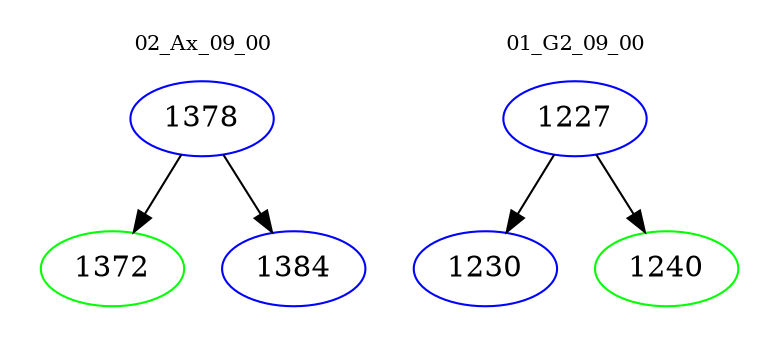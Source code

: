 digraph{
subgraph cluster_0 {
color = white
label = "02_Ax_09_00";
fontsize=10;
T0_1378 [label="1378", color="blue"]
T0_1378 -> T0_1372 [color="black"]
T0_1372 [label="1372", color="green"]
T0_1378 -> T0_1384 [color="black"]
T0_1384 [label="1384", color="blue"]
}
subgraph cluster_1 {
color = white
label = "01_G2_09_00";
fontsize=10;
T1_1227 [label="1227", color="blue"]
T1_1227 -> T1_1230 [color="black"]
T1_1230 [label="1230", color="blue"]
T1_1227 -> T1_1240 [color="black"]
T1_1240 [label="1240", color="green"]
}
}
